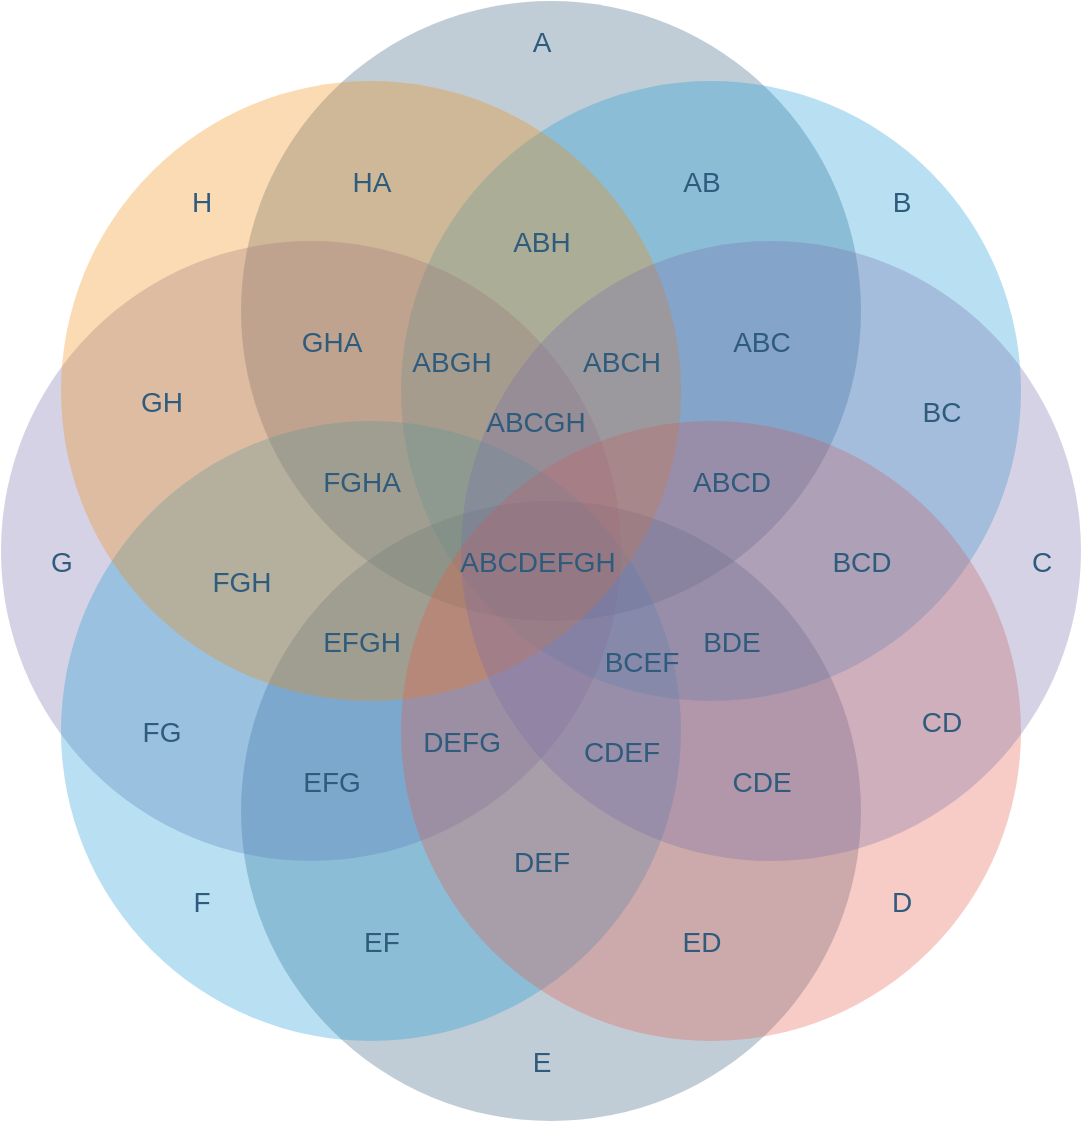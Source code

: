 <mxfile version="18.1.1" type="github"><diagram id="3228e29e-7158-1315-38df-8450db1d8a1d" name="Page-1"><mxGraphModel dx="1408" dy="748" grid="1" gridSize="10" guides="1" tooltips="1" connect="1" arrows="1" fold="1" page="1" pageScale="1" pageWidth="1169" pageHeight="827" background="none" math="0" shadow="0"><root><mxCell id="0"/><mxCell id="1" parent="0"/><mxCell id="21592" value="" style="ellipse;whiteSpace=wrap;html=1;aspect=fixed;rounded=1;shadow=0;labelBackgroundColor=none;strokeColor=none;strokeWidth=3;fillColor=#2f5b7c;gradientColor=none;fontFamily=Helvetica;fontSize=14;fontColor=#AE4132;align=center;opacity=30;" parent="1" vertex="1"><mxGeometry x="434.5" y="383.5" width="310" height="310" as="geometry"/></mxCell><mxCell id="21593" value="" style="ellipse;whiteSpace=wrap;html=1;aspect=fixed;rounded=1;shadow=0;labelBackgroundColor=none;strokeColor=none;strokeWidth=3;fillColor=#2f5b7c;gradientColor=none;fontFamily=Helvetica;fontSize=14;fontColor=#AE4132;align=center;opacity=30;" parent="1" vertex="1"><mxGeometry x="434.5" y="133.5" width="310" height="310" as="geometry"/></mxCell><mxCell id="21594" value="" style="ellipse;whiteSpace=wrap;html=1;aspect=fixed;rounded=1;shadow=0;labelBackgroundColor=none;strokeColor=none;strokeWidth=3;fillColor=#1699D3;gradientColor=none;fontFamily=Helvetica;fontSize=14;fontColor=#AE4132;align=center;opacity=30;" parent="1" vertex="1"><mxGeometry x="514.5" y="173.5" width="310" height="310" as="geometry"/></mxCell><mxCell id="21595" value="" style="ellipse;whiteSpace=wrap;html=1;aspect=fixed;rounded=1;shadow=0;labelBackgroundColor=none;strokeColor=none;strokeWidth=3;fillColor=#736CA8;gradientColor=none;fontFamily=Helvetica;fontSize=14;fontColor=#AE4132;align=center;opacity=30;" parent="1" vertex="1"><mxGeometry x="314.5" y="253.5" width="310" height="310" as="geometry"/></mxCell><mxCell id="21596" value="" style="ellipse;whiteSpace=wrap;html=1;aspect=fixed;rounded=1;shadow=0;labelBackgroundColor=none;strokeColor=none;strokeWidth=3;fillColor=#1699D3;gradientColor=none;fontFamily=Helvetica;fontSize=14;fontColor=#AE4132;align=center;opacity=30;" parent="1" vertex="1"><mxGeometry x="344.5" y="343.5" width="310" height="310" as="geometry"/></mxCell><mxCell id="21597" value="" style="ellipse;whiteSpace=wrap;html=1;aspect=fixed;rounded=1;shadow=0;labelBackgroundColor=none;strokeColor=none;strokeWidth=3;fillColor=#F08705;gradientColor=none;fontFamily=Helvetica;fontSize=14;fontColor=#AE4132;align=center;opacity=30;" parent="1" vertex="1"><mxGeometry x="344.5" y="173.5" width="310" height="310" as="geometry"/></mxCell><mxCell id="21598" value="" style="ellipse;whiteSpace=wrap;html=1;aspect=fixed;rounded=1;shadow=0;labelBackgroundColor=none;strokeColor=none;strokeWidth=3;fillColor=#E85642;gradientColor=none;fontFamily=Helvetica;fontSize=14;fontColor=#AE4132;align=center;opacity=30;" parent="1" vertex="1"><mxGeometry x="514.5" y="343.5" width="310" height="310" as="geometry"/></mxCell><mxCell id="21599" value="" style="ellipse;whiteSpace=wrap;html=1;aspect=fixed;rounded=1;shadow=0;labelBackgroundColor=none;strokeColor=none;strokeWidth=3;fillColor=#736CA8;gradientColor=none;fontFamily=Helvetica;fontSize=14;fontColor=#AE4132;align=center;opacity=30;" parent="1" vertex="1"><mxGeometry x="544.5" y="253.5" width="310" height="310" as="geometry"/></mxCell><mxCell id="21600" value="H" style="text;html=1;strokeColor=none;fillColor=none;align=center;verticalAlign=middle;whiteSpace=wrap;rounded=0;shadow=0;labelBackgroundColor=none;fontFamily=Helvetica;fontSize=14;fontColor=#2F5B7C;" parent="1" vertex="1"><mxGeometry x="394.5" y="223.5" width="40" height="20" as="geometry"/></mxCell><mxCell id="21601" value="G" style="text;html=1;strokeColor=none;fillColor=none;align=center;verticalAlign=middle;whiteSpace=wrap;rounded=0;shadow=0;labelBackgroundColor=none;fontFamily=Helvetica;fontSize=14;fontColor=#2F5B7C;" parent="1" vertex="1"><mxGeometry x="324.5" y="403.5" width="40" height="20" as="geometry"/></mxCell><mxCell id="21602" value="F" style="text;html=1;strokeColor=none;fillColor=none;align=center;verticalAlign=middle;whiteSpace=wrap;rounded=0;shadow=0;labelBackgroundColor=none;fontFamily=Helvetica;fontSize=14;fontColor=#2F5B7C;" parent="1" vertex="1"><mxGeometry x="394.5" y="573.5" width="40" height="20" as="geometry"/></mxCell><mxCell id="21603" value="E" style="text;html=1;strokeColor=none;fillColor=none;align=center;verticalAlign=middle;whiteSpace=wrap;rounded=0;shadow=0;labelBackgroundColor=none;fontFamily=Helvetica;fontSize=14;fontColor=#2F5B7C;" parent="1" vertex="1"><mxGeometry x="564.5" y="653.5" width="40" height="20" as="geometry"/></mxCell><mxCell id="21604" value="D" style="text;html=1;strokeColor=none;fillColor=none;align=center;verticalAlign=middle;whiteSpace=wrap;rounded=0;shadow=0;labelBackgroundColor=none;fontFamily=Helvetica;fontSize=14;fontColor=#2F5B7C;" parent="1" vertex="1"><mxGeometry x="744.5" y="573.5" width="40" height="20" as="geometry"/></mxCell><mxCell id="21605" value="C" style="text;html=1;strokeColor=none;fillColor=none;align=center;verticalAlign=middle;whiteSpace=wrap;rounded=0;shadow=0;labelBackgroundColor=none;fontFamily=Helvetica;fontSize=14;fontColor=#2F5B7C;" parent="1" vertex="1"><mxGeometry x="814.5" y="403.5" width="40" height="20" as="geometry"/></mxCell><mxCell id="21606" value="B" style="text;html=1;strokeColor=none;fillColor=none;align=center;verticalAlign=middle;whiteSpace=wrap;rounded=0;shadow=0;labelBackgroundColor=none;fontFamily=Helvetica;fontSize=14;fontColor=#2F5B7C;" parent="1" vertex="1"><mxGeometry x="744.5" y="223.5" width="40" height="20" as="geometry"/></mxCell><mxCell id="21607" value="A" style="text;html=1;strokeColor=none;fillColor=none;align=center;verticalAlign=middle;whiteSpace=wrap;rounded=0;shadow=0;labelBackgroundColor=none;fontFamily=Helvetica;fontSize=14;fontColor=#2F5B7C;" parent="1" vertex="1"><mxGeometry x="564.5" y="143.5" width="40" height="20" as="geometry"/></mxCell><mxCell id="21608" value="HA" style="text;html=1;strokeColor=none;fillColor=none;align=center;verticalAlign=middle;whiteSpace=wrap;rounded=0;shadow=0;labelBackgroundColor=none;fontFamily=Helvetica;fontSize=14;fontColor=#2F5B7C;" parent="1" vertex="1"><mxGeometry x="479.5" y="213.5" width="40" height="20" as="geometry"/></mxCell><mxCell id="21609" value="AB" style="text;html=1;strokeColor=none;fillColor=none;align=center;verticalAlign=middle;whiteSpace=wrap;rounded=0;shadow=0;labelBackgroundColor=none;fontFamily=Helvetica;fontSize=14;fontColor=#2F5B7C;" parent="1" vertex="1"><mxGeometry x="644.5" y="213.5" width="40" height="20" as="geometry"/></mxCell><mxCell id="21610" value="ABC" style="text;html=1;strokeColor=none;fillColor=none;align=center;verticalAlign=middle;whiteSpace=wrap;rounded=0;shadow=0;labelBackgroundColor=none;fontFamily=Helvetica;fontSize=14;fontColor=#2F5B7C;" parent="1" vertex="1"><mxGeometry x="674.5" y="293.5" width="40" height="20" as="geometry"/></mxCell><mxCell id="21611" value="BC" style="text;html=1;strokeColor=none;fillColor=none;align=center;verticalAlign=middle;whiteSpace=wrap;rounded=0;shadow=0;labelBackgroundColor=none;fontFamily=Helvetica;fontSize=14;fontColor=#2F5B7C;" parent="1" vertex="1"><mxGeometry x="764.5" y="328.5" width="40" height="20" as="geometry"/></mxCell><mxCell id="21612" value="BCD" style="text;html=1;strokeColor=none;fillColor=none;align=center;verticalAlign=middle;whiteSpace=wrap;rounded=0;shadow=0;labelBackgroundColor=none;fontFamily=Helvetica;fontSize=14;fontColor=#2F5B7C;" parent="1" vertex="1"><mxGeometry x="724.5" y="403.5" width="40" height="20" as="geometry"/></mxCell><mxCell id="21613" value="CD" style="text;html=1;strokeColor=none;fillColor=none;align=center;verticalAlign=middle;whiteSpace=wrap;rounded=0;shadow=0;labelBackgroundColor=none;fontFamily=Helvetica;fontSize=14;fontColor=#2F5B7C;" parent="1" vertex="1"><mxGeometry x="764.5" y="483.5" width="40" height="20" as="geometry"/></mxCell><mxCell id="21614" value="ED" style="text;html=1;strokeColor=none;fillColor=none;align=center;verticalAlign=middle;whiteSpace=wrap;rounded=0;shadow=0;labelBackgroundColor=none;fontFamily=Helvetica;fontSize=14;fontColor=#2F5B7C;" parent="1" vertex="1"><mxGeometry x="644.5" y="593.5" width="40" height="20" as="geometry"/></mxCell><mxCell id="21615" value="CDE" style="text;html=1;strokeColor=none;fillColor=none;align=center;verticalAlign=middle;whiteSpace=wrap;rounded=0;shadow=0;labelBackgroundColor=none;fontFamily=Helvetica;fontSize=14;fontColor=#2F5B7C;" parent="1" vertex="1"><mxGeometry x="674.5" y="513.5" width="40" height="20" as="geometry"/></mxCell><mxCell id="21616" value="EF" style="text;html=1;strokeColor=none;fillColor=none;align=center;verticalAlign=middle;whiteSpace=wrap;rounded=0;shadow=0;labelBackgroundColor=none;fontFamily=Helvetica;fontSize=14;fontColor=#2F5B7C;" parent="1" vertex="1"><mxGeometry x="484.5" y="593.5" width="40" height="20" as="geometry"/></mxCell><mxCell id="21617" value="DEF" style="text;html=1;strokeColor=none;fillColor=none;align=center;verticalAlign=middle;whiteSpace=wrap;rounded=0;shadow=0;labelBackgroundColor=none;fontFamily=Helvetica;fontSize=14;fontColor=#2F5B7C;" parent="1" vertex="1"><mxGeometry x="564.5" y="553.5" width="40" height="20" as="geometry"/></mxCell><mxCell id="21618" value="EFG" style="text;html=1;strokeColor=none;fillColor=none;align=center;verticalAlign=middle;whiteSpace=wrap;rounded=0;shadow=0;labelBackgroundColor=none;fontFamily=Helvetica;fontSize=14;fontColor=#2F5B7C;" parent="1" vertex="1"><mxGeometry x="459.5" y="513.5" width="40" height="20" as="geometry"/></mxCell><mxCell id="21619" value="FG" style="text;html=1;strokeColor=none;fillColor=none;align=center;verticalAlign=middle;whiteSpace=wrap;rounded=0;shadow=0;labelBackgroundColor=none;fontFamily=Helvetica;fontSize=14;fontColor=#2F5B7C;" parent="1" vertex="1"><mxGeometry x="374.5" y="488.5" width="40" height="20" as="geometry"/></mxCell><mxCell id="21620" value="FGH" style="text;html=1;strokeColor=none;fillColor=none;align=center;verticalAlign=middle;whiteSpace=wrap;rounded=0;shadow=0;labelBackgroundColor=none;fontFamily=Helvetica;fontSize=14;fontColor=#2F5B7C;" parent="1" vertex="1"><mxGeometry x="414.5" y="413.5" width="40" height="20" as="geometry"/></mxCell><mxCell id="21621" value="GH" style="text;html=1;strokeColor=none;fillColor=none;align=center;verticalAlign=middle;whiteSpace=wrap;rounded=0;shadow=0;labelBackgroundColor=none;fontFamily=Helvetica;fontSize=14;fontColor=#2F5B7C;" parent="1" vertex="1"><mxGeometry x="374.5" y="323.5" width="40" height="20" as="geometry"/></mxCell><mxCell id="21622" value="GHA" style="text;html=1;strokeColor=none;fillColor=none;align=center;verticalAlign=middle;whiteSpace=wrap;rounded=0;shadow=0;labelBackgroundColor=none;fontFamily=Helvetica;fontSize=14;fontColor=#2F5B7C;" parent="1" vertex="1"><mxGeometry x="459.5" y="293.5" width="40" height="20" as="geometry"/></mxCell><mxCell id="21623" value="ABH" style="text;html=1;strokeColor=none;fillColor=none;align=center;verticalAlign=middle;whiteSpace=wrap;rounded=0;shadow=0;labelBackgroundColor=none;fontFamily=Helvetica;fontSize=14;fontColor=#2F5B7C;" parent="1" vertex="1"><mxGeometry x="564.5" y="243.5" width="40" height="20" as="geometry"/></mxCell><mxCell id="21624" value="BDE" style="text;html=1;strokeColor=none;fillColor=none;align=center;verticalAlign=middle;whiteSpace=wrap;rounded=0;shadow=0;labelBackgroundColor=none;fontFamily=Helvetica;fontSize=14;fontColor=#2F5B7C;" parent="1" vertex="1"><mxGeometry x="659.5" y="443.5" width="40" height="20" as="geometry"/></mxCell><mxCell id="21625" value="CDEF" style="text;html=1;strokeColor=none;fillColor=none;align=center;verticalAlign=middle;whiteSpace=wrap;rounded=0;shadow=0;labelBackgroundColor=none;fontFamily=Helvetica;fontSize=14;fontColor=#2F5B7C;" parent="1" vertex="1"><mxGeometry x="604.5" y="498.5" width="40" height="20" as="geometry"/></mxCell><mxCell id="21626" value="DEFG" style="text;html=1;strokeColor=none;fillColor=none;align=center;verticalAlign=middle;whiteSpace=wrap;rounded=0;shadow=0;labelBackgroundColor=none;fontFamily=Helvetica;fontSize=14;fontColor=#2F5B7C;" parent="1" vertex="1"><mxGeometry x="524.5" y="493.5" width="40" height="20" as="geometry"/></mxCell><mxCell id="21627" value="EFGH" style="text;html=1;strokeColor=none;fillColor=none;align=center;verticalAlign=middle;whiteSpace=wrap;rounded=0;shadow=0;labelBackgroundColor=none;fontFamily=Helvetica;fontSize=14;fontColor=#2F5B7C;" parent="1" vertex="1"><mxGeometry x="474.5" y="443.5" width="40" height="20" as="geometry"/></mxCell><mxCell id="21628" value="FGHA" style="text;html=1;strokeColor=none;fillColor=none;align=center;verticalAlign=middle;whiteSpace=wrap;rounded=0;shadow=0;labelBackgroundColor=none;fontFamily=Helvetica;fontSize=14;fontColor=#2F5B7C;" parent="1" vertex="1"><mxGeometry x="474.5" y="363.5" width="40" height="20" as="geometry"/></mxCell><mxCell id="21629" value="ABGH" style="text;html=1;strokeColor=none;fillColor=none;align=center;verticalAlign=middle;whiteSpace=wrap;rounded=0;shadow=0;labelBackgroundColor=none;fontFamily=Helvetica;fontSize=14;fontColor=#2F5B7C;" parent="1" vertex="1"><mxGeometry x="519.5" y="303.5" width="40" height="20" as="geometry"/></mxCell><mxCell id="21630" value="ABCH" style="text;html=1;strokeColor=none;fillColor=none;align=center;verticalAlign=middle;whiteSpace=wrap;rounded=0;shadow=0;labelBackgroundColor=none;fontFamily=Helvetica;fontSize=14;fontColor=#2F5B7C;" parent="1" vertex="1"><mxGeometry x="604.5" y="303.5" width="40" height="20" as="geometry"/></mxCell><mxCell id="21631" value="ABCD" style="text;html=1;strokeColor=none;fillColor=none;align=center;verticalAlign=middle;whiteSpace=wrap;rounded=0;shadow=0;labelBackgroundColor=none;fontFamily=Helvetica;fontSize=14;fontColor=#2F5B7C;" parent="1" vertex="1"><mxGeometry x="659.5" y="363.5" width="40" height="20" as="geometry"/></mxCell><mxCell id="21632" value="BCEF" style="text;html=1;strokeColor=none;fillColor=none;align=center;verticalAlign=middle;whiteSpace=wrap;rounded=0;shadow=0;labelBackgroundColor=none;fontFamily=Helvetica;fontSize=14;fontColor=#2F5B7C;" parent="1" vertex="1"><mxGeometry x="614.5" y="453.5" width="40" height="20" as="geometry"/></mxCell><mxCell id="21633" value="ABCGH" style="text;html=1;strokeColor=none;fillColor=none;align=center;verticalAlign=middle;whiteSpace=wrap;rounded=0;shadow=0;labelBackgroundColor=none;fontFamily=Helvetica;fontSize=14;fontColor=#2F5B7C;" parent="1" vertex="1"><mxGeometry x="561.5" y="333.5" width="40" height="20" as="geometry"/></mxCell><mxCell id="21634" value="ABCDEFGH" style="text;html=1;strokeColor=none;fillColor=none;align=center;verticalAlign=middle;whiteSpace=wrap;rounded=0;shadow=0;labelBackgroundColor=none;fontFamily=Helvetica;fontSize=14;fontColor=#2F5B7C;" parent="1" vertex="1"><mxGeometry x="562.5" y="403.5" width="40" height="20" as="geometry"/></mxCell></root></mxGraphModel></diagram></mxfile>